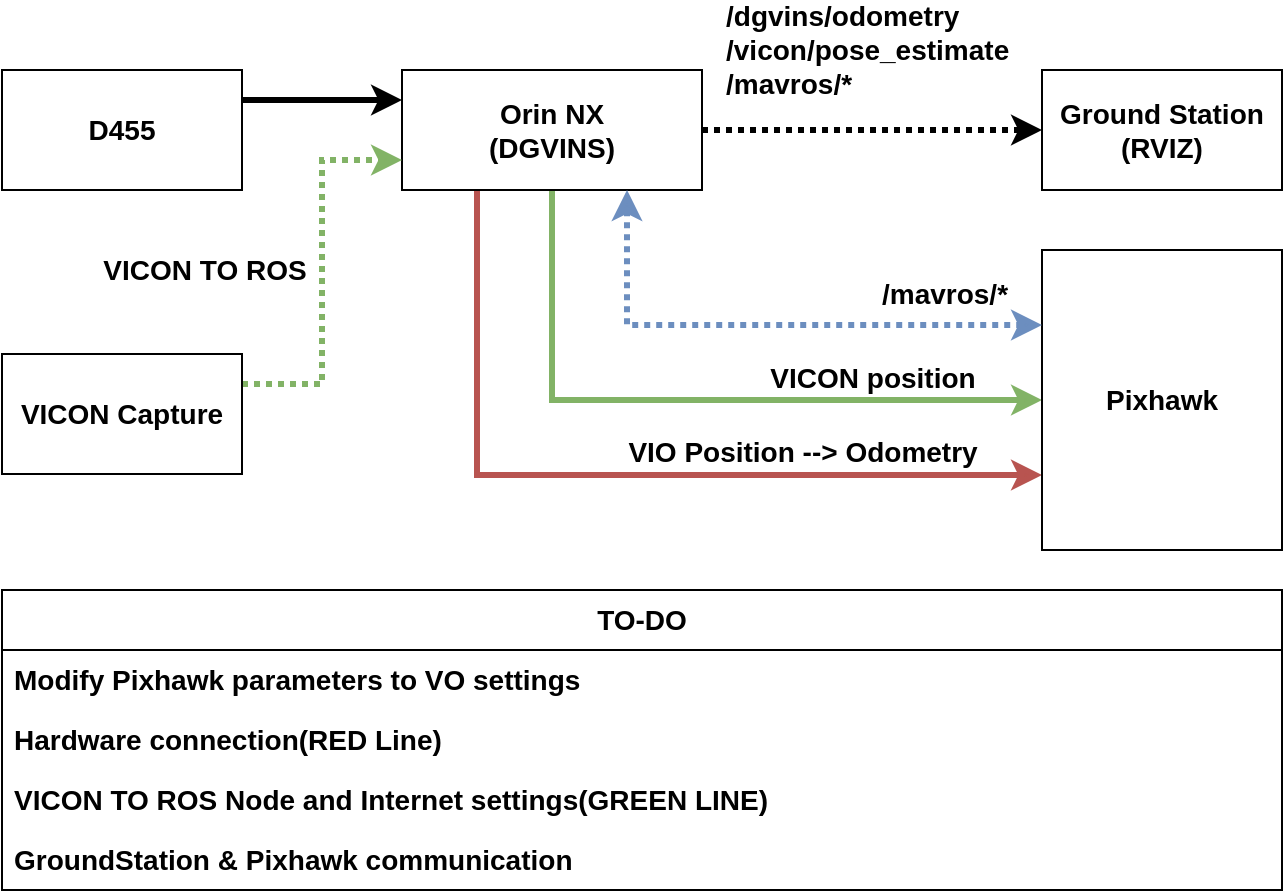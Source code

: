 <mxfile version="24.0.4" type="github">
  <diagram name="Page-1" id="mIupJR-Ys6AZV9ENaitS">
    <mxGraphModel dx="1432" dy="821" grid="1" gridSize="10" guides="1" tooltips="1" connect="1" arrows="1" fold="1" page="1" pageScale="1" pageWidth="850" pageHeight="1100" math="0" shadow="0">
      <root>
        <mxCell id="0" />
        <mxCell id="1" parent="0" />
        <mxCell id="r5NrgrY_V1BZZpztN0UX-6" value="" style="edgeStyle=orthogonalEdgeStyle;rounded=0;orthogonalLoop=1;jettySize=auto;html=1;fillColor=#f8cecc;strokeColor=#b85450;strokeWidth=3;fontSize=14;entryX=0;entryY=0.75;entryDx=0;entryDy=0;fontStyle=1;exitX=0.25;exitY=1;exitDx=0;exitDy=0;" edge="1" parent="1" source="r5NrgrY_V1BZZpztN0UX-1" target="r5NrgrY_V1BZZpztN0UX-5">
          <mxGeometry relative="1" as="geometry">
            <mxPoint x="310" y="230" as="sourcePoint" />
            <mxPoint x="425" y="320" as="targetPoint" />
          </mxGeometry>
        </mxCell>
        <mxCell id="r5NrgrY_V1BZZpztN0UX-7" value="VIO Position --&amp;gt; Odometry" style="edgeLabel;html=1;align=center;verticalAlign=middle;resizable=0;points=[];fontSize=14;fontStyle=1" vertex="1" connectable="0" parent="r5NrgrY_V1BZZpztN0UX-6">
          <mxGeometry relative="1" as="geometry">
            <mxPoint x="92" y="-12" as="offset" />
          </mxGeometry>
        </mxCell>
        <mxCell id="r5NrgrY_V1BZZpztN0UX-15" value="" style="edgeStyle=orthogonalEdgeStyle;rounded=0;orthogonalLoop=1;jettySize=auto;html=1;dashed=1;dashPattern=1 1;strokeWidth=3;fontSize=14;fontStyle=1" edge="1" parent="1" source="r5NrgrY_V1BZZpztN0UX-1" target="r5NrgrY_V1BZZpztN0UX-14">
          <mxGeometry relative="1" as="geometry" />
        </mxCell>
        <mxCell id="r5NrgrY_V1BZZpztN0UX-25" value="/dgvins/odometry&lt;div&gt;/vicon/pose_estimate&lt;/div&gt;&lt;div&gt;/mavros/*&lt;/div&gt;" style="edgeLabel;html=1;align=left;verticalAlign=middle;resizable=0;points=[];arcSize=12;fontSize=14;fontStyle=1" vertex="1" connectable="0" parent="r5NrgrY_V1BZZpztN0UX-15">
          <mxGeometry x="-0.17" y="-3" relative="1" as="geometry">
            <mxPoint x="-61" y="-43" as="offset" />
          </mxGeometry>
        </mxCell>
        <mxCell id="r5NrgrY_V1BZZpztN0UX-30" style="edgeStyle=orthogonalEdgeStyle;rounded=0;orthogonalLoop=1;jettySize=auto;html=1;exitX=0.5;exitY=1;exitDx=0;exitDy=0;entryX=0;entryY=0.5;entryDx=0;entryDy=0;strokeColor=#82b366;strokeWidth=3;" edge="1" parent="1" source="r5NrgrY_V1BZZpztN0UX-1" target="r5NrgrY_V1BZZpztN0UX-5">
          <mxGeometry relative="1" as="geometry">
            <Array as="points">
              <mxPoint x="355" y="325" />
            </Array>
          </mxGeometry>
        </mxCell>
        <mxCell id="r5NrgrY_V1BZZpztN0UX-33" value="&lt;font style=&quot;font-size: 14px;&quot;&gt;VICON position&lt;/font&gt;" style="edgeLabel;html=1;align=center;verticalAlign=middle;resizable=0;points=[];fontStyle=1" vertex="1" connectable="0" parent="r5NrgrY_V1BZZpztN0UX-30">
          <mxGeometry x="0.469" relative="1" as="geometry">
            <mxPoint x="8" y="-11" as="offset" />
          </mxGeometry>
        </mxCell>
        <mxCell id="r5NrgrY_V1BZZpztN0UX-1" value="Orin NX&lt;div style=&quot;font-size: 14px;&quot;&gt;(DGVINS)&lt;/div&gt;" style="rounded=0;whiteSpace=wrap;html=1;fontSize=14;fontStyle=1" vertex="1" parent="1">
          <mxGeometry x="280" y="160" width="150" height="60" as="geometry" />
        </mxCell>
        <mxCell id="r5NrgrY_V1BZZpztN0UX-4" value="" style="edgeStyle=orthogonalEdgeStyle;rounded=0;orthogonalLoop=1;jettySize=auto;html=1;strokeWidth=3;fontSize=14;fontStyle=1;entryX=0;entryY=0.25;entryDx=0;entryDy=0;" edge="1" parent="1" source="r5NrgrY_V1BZZpztN0UX-2" target="r5NrgrY_V1BZZpztN0UX-1">
          <mxGeometry relative="1" as="geometry">
            <Array as="points">
              <mxPoint x="230" y="175" />
              <mxPoint x="230" y="175" />
            </Array>
          </mxGeometry>
        </mxCell>
        <mxCell id="r5NrgrY_V1BZZpztN0UX-2" value="D455" style="rounded=0;whiteSpace=wrap;html=1;fontSize=14;fontStyle=1" vertex="1" parent="1">
          <mxGeometry x="80" y="160" width="120" height="60" as="geometry" />
        </mxCell>
        <mxCell id="r5NrgrY_V1BZZpztN0UX-5" value="Pixhawk" style="rounded=0;whiteSpace=wrap;html=1;fontSize=14;fontStyle=1" vertex="1" parent="1">
          <mxGeometry x="600" y="250" width="120" height="150" as="geometry" />
        </mxCell>
        <mxCell id="r5NrgrY_V1BZZpztN0UX-22" style="edgeStyle=orthogonalEdgeStyle;rounded=0;orthogonalLoop=1;jettySize=auto;html=1;entryX=0;entryY=0.75;entryDx=0;entryDy=0;fillColor=#d5e8d4;strokeColor=#82b366;dashed=1;strokeWidth=3;dashPattern=1 1;fontSize=14;fontStyle=1;exitX=1;exitY=0.25;exitDx=0;exitDy=0;" edge="1" parent="1" source="r5NrgrY_V1BZZpztN0UX-10" target="r5NrgrY_V1BZZpztN0UX-1">
          <mxGeometry relative="1" as="geometry">
            <Array as="points">
              <mxPoint x="240" y="317" />
              <mxPoint x="240" y="205" />
            </Array>
          </mxGeometry>
        </mxCell>
        <mxCell id="r5NrgrY_V1BZZpztN0UX-23" value="VICON TO ROS" style="edgeLabel;html=1;align=center;verticalAlign=middle;resizable=0;points=[];fontSize=14;fontStyle=1" vertex="1" connectable="0" parent="r5NrgrY_V1BZZpztN0UX-22">
          <mxGeometry x="0.806" y="4" relative="1" as="geometry">
            <mxPoint x="-81" y="59" as="offset" />
          </mxGeometry>
        </mxCell>
        <mxCell id="r5NrgrY_V1BZZpztN0UX-10" value="VICON Capture" style="rounded=0;whiteSpace=wrap;html=1;fontSize=14;fontStyle=1" vertex="1" parent="1">
          <mxGeometry x="80" y="302" width="120" height="60" as="geometry" />
        </mxCell>
        <mxCell id="r5NrgrY_V1BZZpztN0UX-35" value="" style="edgeStyle=orthogonalEdgeStyle;rounded=0;orthogonalLoop=1;jettySize=auto;html=1;strokeWidth=3;dashed=1;dashPattern=1 1;startArrow=classic;startFill=1;fillColor=#dae8fc;strokeColor=#6c8ebf;entryX=0;entryY=0.25;entryDx=0;entryDy=0;exitX=0.75;exitY=1;exitDx=0;exitDy=0;" edge="1" parent="1" source="r5NrgrY_V1BZZpztN0UX-1" target="r5NrgrY_V1BZZpztN0UX-5">
          <mxGeometry relative="1" as="geometry">
            <mxPoint x="393" y="230" as="sourcePoint" />
            <Array as="points">
              <mxPoint x="393" y="288" />
            </Array>
          </mxGeometry>
        </mxCell>
        <mxCell id="r5NrgrY_V1BZZpztN0UX-36" value="/mavros/*" style="edgeLabel;html=1;align=center;verticalAlign=middle;resizable=0;points=[];fontSize=14;fontStyle=1" vertex="1" connectable="0" parent="r5NrgrY_V1BZZpztN0UX-35">
          <mxGeometry x="-0.038" y="-3" relative="1" as="geometry">
            <mxPoint x="93" y="-19" as="offset" />
          </mxGeometry>
        </mxCell>
        <mxCell id="r5NrgrY_V1BZZpztN0UX-14" value="Ground Station&lt;div style=&quot;font-size: 14px;&quot;&gt;(RVIZ)&lt;/div&gt;" style="rounded=0;whiteSpace=wrap;html=1;fontSize=14;fontStyle=1" vertex="1" parent="1">
          <mxGeometry x="600" y="160" width="120" height="60" as="geometry" />
        </mxCell>
        <mxCell id="r5NrgrY_V1BZZpztN0UX-16" value="TO-DO" style="swimlane;fontStyle=1;childLayout=stackLayout;horizontal=1;startSize=30;horizontalStack=0;resizeParent=1;resizeParentMax=0;resizeLast=0;collapsible=1;marginBottom=0;whiteSpace=wrap;html=1;fontSize=14;" vertex="1" parent="1">
          <mxGeometry x="80" y="420" width="640" height="150" as="geometry">
            <mxRectangle x="350" y="360" width="80" height="30" as="alternateBounds" />
          </mxGeometry>
        </mxCell>
        <mxCell id="r5NrgrY_V1BZZpztN0UX-17" value="Modify Pixhawk parameters to VO settings" style="text;strokeColor=none;fillColor=none;align=left;verticalAlign=middle;spacingLeft=4;spacingRight=4;overflow=hidden;points=[[0,0.5],[1,0.5]];portConstraint=eastwest;rotatable=0;whiteSpace=wrap;html=1;fontSize=14;fontStyle=1;labelBorderColor=none;labelBackgroundColor=none;fontColor=default;" vertex="1" parent="r5NrgrY_V1BZZpztN0UX-16">
          <mxGeometry y="30" width="640" height="30" as="geometry" />
        </mxCell>
        <mxCell id="r5NrgrY_V1BZZpztN0UX-18" value="Hardware connection(RED Line)" style="text;strokeColor=none;fillColor=none;align=left;verticalAlign=middle;spacingLeft=4;spacingRight=4;overflow=hidden;points=[[0,0.5],[1,0.5]];portConstraint=eastwest;rotatable=0;whiteSpace=wrap;html=1;fontSize=14;fontStyle=1" vertex="1" parent="r5NrgrY_V1BZZpztN0UX-16">
          <mxGeometry y="60" width="640" height="30" as="geometry" />
        </mxCell>
        <mxCell id="r5NrgrY_V1BZZpztN0UX-19" value="VICON TO ROS Node and Internet settings(GREEN LINE)" style="text;strokeColor=none;fillColor=none;align=left;verticalAlign=middle;spacingLeft=4;spacingRight=4;overflow=hidden;points=[[0,0.5],[1,0.5]];portConstraint=eastwest;rotatable=0;whiteSpace=wrap;html=1;fontSize=14;fontStyle=1" vertex="1" parent="r5NrgrY_V1BZZpztN0UX-16">
          <mxGeometry y="90" width="640" height="30" as="geometry" />
        </mxCell>
        <mxCell id="r5NrgrY_V1BZZpztN0UX-37" value="GroundStation &amp;amp; Pixhawk communication" style="text;strokeColor=none;fillColor=none;align=left;verticalAlign=middle;spacingLeft=4;spacingRight=4;overflow=hidden;points=[[0,0.5],[1,0.5]];portConstraint=eastwest;rotatable=0;whiteSpace=wrap;html=1;fontSize=14;fontStyle=1" vertex="1" parent="r5NrgrY_V1BZZpztN0UX-16">
          <mxGeometry y="120" width="640" height="30" as="geometry" />
        </mxCell>
      </root>
    </mxGraphModel>
  </diagram>
</mxfile>
